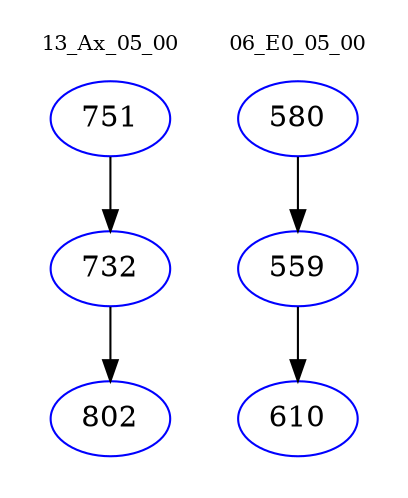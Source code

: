 digraph{
subgraph cluster_0 {
color = white
label = "13_Ax_05_00";
fontsize=10;
T0_751 [label="751", color="blue"]
T0_751 -> T0_732 [color="black"]
T0_732 [label="732", color="blue"]
T0_732 -> T0_802 [color="black"]
T0_802 [label="802", color="blue"]
}
subgraph cluster_1 {
color = white
label = "06_E0_05_00";
fontsize=10;
T1_580 [label="580", color="blue"]
T1_580 -> T1_559 [color="black"]
T1_559 [label="559", color="blue"]
T1_559 -> T1_610 [color="black"]
T1_610 [label="610", color="blue"]
}
}
